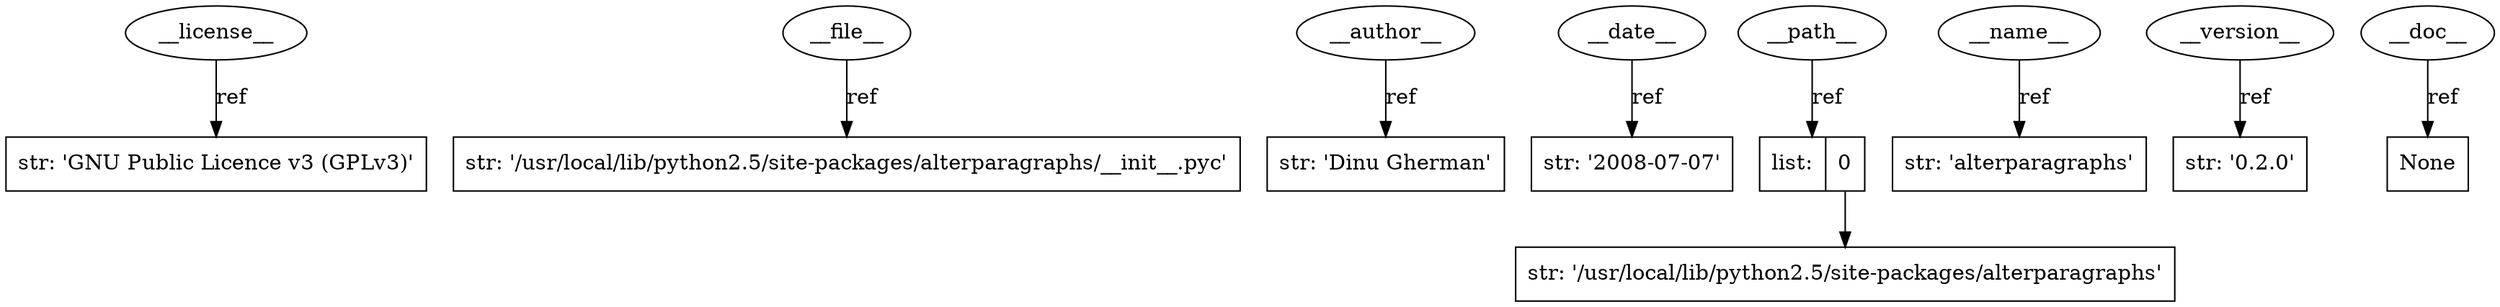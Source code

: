 digraph G {
    overlap=false;

    name3453520 [label="__license__", shape="ellipse"];
    str3624648 [label="str: 'GNU Public Licence v3 (GPLv3)'", shape="box"];
    name1686528 [label="__file__", shape="ellipse"];
    str3641856 [label="str: '/usr/local/lib/python2.5/site-packages/alterparagraphs/__init__.pyc'", shape="box"];
    name3357536 [label="__author__", shape="ellipse"];
    str3755568 [label="str: 'Dinu Gherman'", shape="box"];
    name3449728 [label="__date__", shape="ellipse"];
    str3755368 [label="str: '2008-07-07'", shape="box"];
    name1684384 [label="__path__", shape="ellipse"];
    list3746512 [label="list: | <0> 0", shape="record"];
    str3534624 [label="str: '/usr/local/lib/python2.5/site-packages/alterparagraphs'", shape="box"];
    name1599392 [label="__name__", shape="ellipse"];
    str3755488 [label="str: 'alterparagraphs'", shape="box"];
    name3357616 [label="__version__", shape="ellipse"];
    str3761088 [label="str: '0.2.0'", shape="box"];
    name1599232 [label="__doc__", shape="ellipse"];
    none [label="None", shape="box"];

    list3746512:0 -> str3534624 [label=""];
    name3453520 -> str3624648 [label="ref"];
    name1686528 -> str3641856 [label="ref"];
    name3357536 -> str3755568 [label="ref"];
    name3449728 -> str3755368 [label="ref"];
    name1684384 -> list3746512 [label="ref"];
    name1599392 -> str3755488 [label="ref"];
    name3357616 -> str3761088 [label="ref"];
    name1599232 -> none [label="ref"];

}
